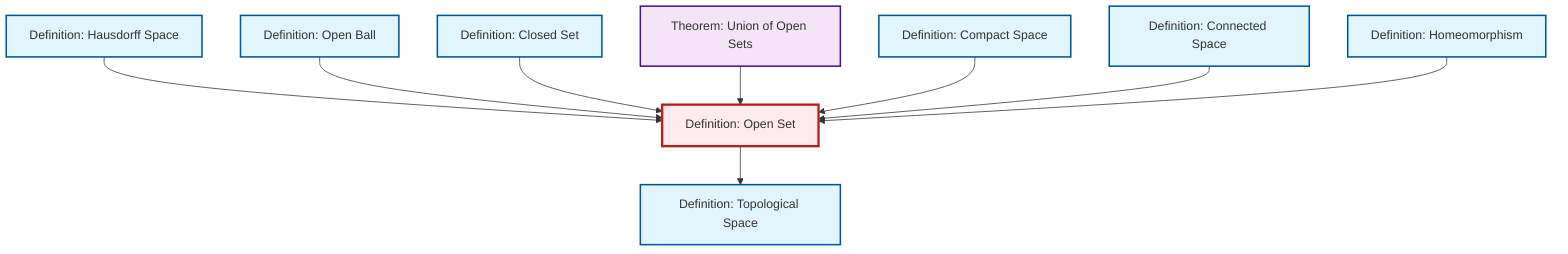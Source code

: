 graph TD
    classDef definition fill:#e1f5fe,stroke:#01579b,stroke-width:2px
    classDef theorem fill:#f3e5f5,stroke:#4a148c,stroke-width:2px
    classDef axiom fill:#fff3e0,stroke:#e65100,stroke-width:2px
    classDef example fill:#e8f5e9,stroke:#1b5e20,stroke-width:2px
    classDef current fill:#ffebee,stroke:#b71c1c,stroke-width:3px
    def-connected["Definition: Connected Space"]:::definition
    def-topological-space["Definition: Topological Space"]:::definition
    def-homeomorphism["Definition: Homeomorphism"]:::definition
    thm-union-open-sets["Theorem: Union of Open Sets"]:::theorem
    def-closed-set["Definition: Closed Set"]:::definition
    def-compact["Definition: Compact Space"]:::definition
    def-open-ball["Definition: Open Ball"]:::definition
    def-hausdorff["Definition: Hausdorff Space"]:::definition
    def-open-set["Definition: Open Set"]:::definition
    def-open-set --> def-topological-space
    def-hausdorff --> def-open-set
    def-open-ball --> def-open-set
    def-closed-set --> def-open-set
    thm-union-open-sets --> def-open-set
    def-compact --> def-open-set
    def-connected --> def-open-set
    def-homeomorphism --> def-open-set
    class def-open-set current